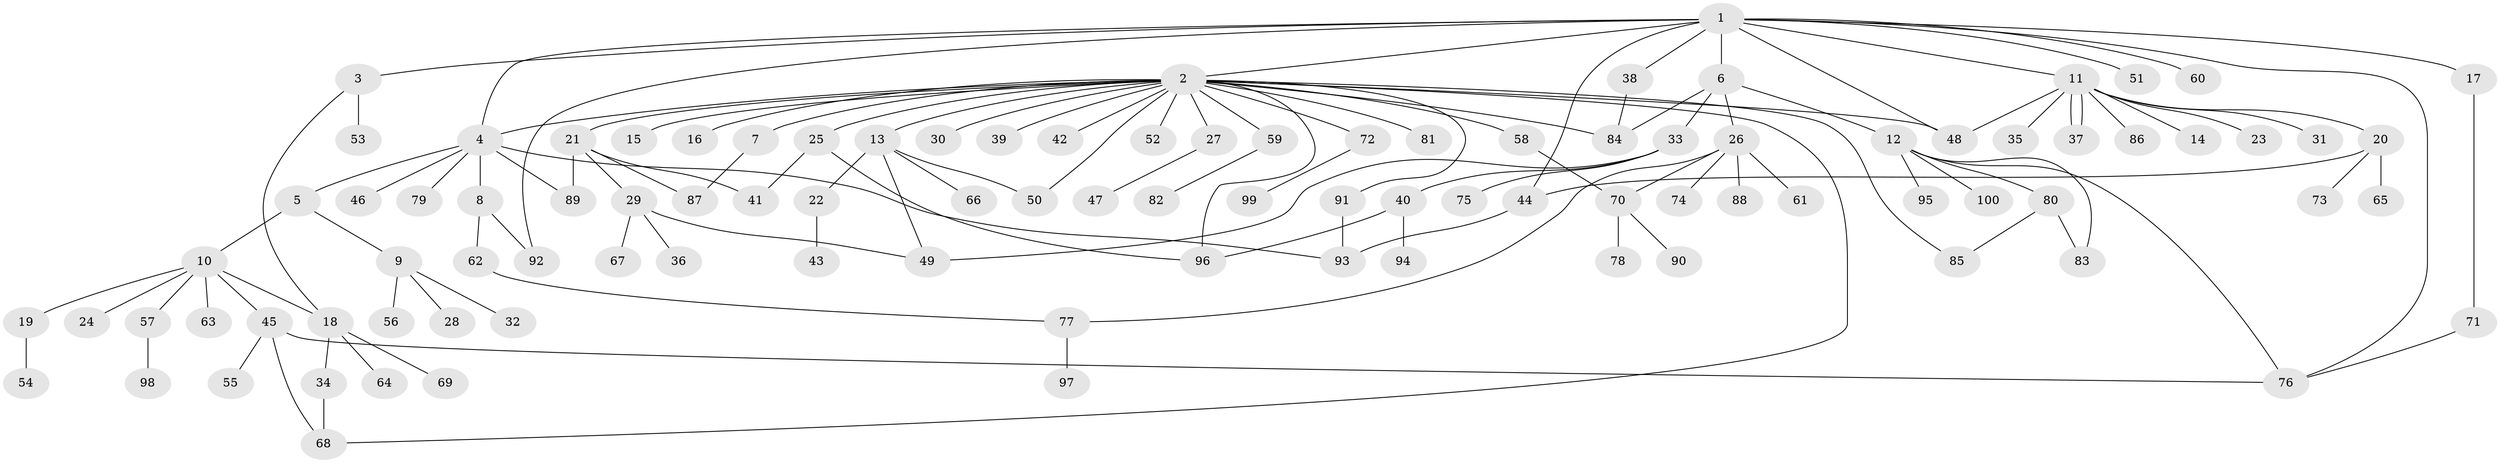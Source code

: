 // Generated by graph-tools (version 1.1) at 2025/25/03/09/25 03:25:56]
// undirected, 100 vertices, 127 edges
graph export_dot {
graph [start="1"]
  node [color=gray90,style=filled];
  1;
  2;
  3;
  4;
  5;
  6;
  7;
  8;
  9;
  10;
  11;
  12;
  13;
  14;
  15;
  16;
  17;
  18;
  19;
  20;
  21;
  22;
  23;
  24;
  25;
  26;
  27;
  28;
  29;
  30;
  31;
  32;
  33;
  34;
  35;
  36;
  37;
  38;
  39;
  40;
  41;
  42;
  43;
  44;
  45;
  46;
  47;
  48;
  49;
  50;
  51;
  52;
  53;
  54;
  55;
  56;
  57;
  58;
  59;
  60;
  61;
  62;
  63;
  64;
  65;
  66;
  67;
  68;
  69;
  70;
  71;
  72;
  73;
  74;
  75;
  76;
  77;
  78;
  79;
  80;
  81;
  82;
  83;
  84;
  85;
  86;
  87;
  88;
  89;
  90;
  91;
  92;
  93;
  94;
  95;
  96;
  97;
  98;
  99;
  100;
  1 -- 2;
  1 -- 3;
  1 -- 4;
  1 -- 6;
  1 -- 11;
  1 -- 17;
  1 -- 38;
  1 -- 44;
  1 -- 48;
  1 -- 51;
  1 -- 60;
  1 -- 76;
  1 -- 92;
  2 -- 4;
  2 -- 7;
  2 -- 13;
  2 -- 15;
  2 -- 16;
  2 -- 21;
  2 -- 25;
  2 -- 27;
  2 -- 30;
  2 -- 39;
  2 -- 42;
  2 -- 48;
  2 -- 50;
  2 -- 52;
  2 -- 58;
  2 -- 59;
  2 -- 68;
  2 -- 72;
  2 -- 81;
  2 -- 84;
  2 -- 85;
  2 -- 91;
  2 -- 96;
  3 -- 18;
  3 -- 53;
  4 -- 5;
  4 -- 8;
  4 -- 46;
  4 -- 79;
  4 -- 89;
  4 -- 93;
  5 -- 9;
  5 -- 10;
  6 -- 12;
  6 -- 26;
  6 -- 33;
  6 -- 84;
  7 -- 87;
  8 -- 62;
  8 -- 92;
  9 -- 28;
  9 -- 32;
  9 -- 56;
  10 -- 18;
  10 -- 19;
  10 -- 24;
  10 -- 45;
  10 -- 57;
  10 -- 63;
  11 -- 14;
  11 -- 20;
  11 -- 23;
  11 -- 31;
  11 -- 35;
  11 -- 37;
  11 -- 37;
  11 -- 48;
  11 -- 86;
  12 -- 76;
  12 -- 80;
  12 -- 83;
  12 -- 95;
  12 -- 100;
  13 -- 22;
  13 -- 49;
  13 -- 50;
  13 -- 66;
  17 -- 71;
  18 -- 34;
  18 -- 64;
  18 -- 69;
  19 -- 54;
  20 -- 44;
  20 -- 65;
  20 -- 73;
  21 -- 29;
  21 -- 41;
  21 -- 87;
  21 -- 89;
  22 -- 43;
  25 -- 41;
  25 -- 96;
  26 -- 61;
  26 -- 70;
  26 -- 74;
  26 -- 77;
  26 -- 88;
  27 -- 47;
  29 -- 36;
  29 -- 49;
  29 -- 67;
  33 -- 40;
  33 -- 49;
  33 -- 75;
  34 -- 68;
  38 -- 84;
  40 -- 94;
  40 -- 96;
  44 -- 93;
  45 -- 55;
  45 -- 68;
  45 -- 76;
  57 -- 98;
  58 -- 70;
  59 -- 82;
  62 -- 77;
  70 -- 78;
  70 -- 90;
  71 -- 76;
  72 -- 99;
  77 -- 97;
  80 -- 83;
  80 -- 85;
  91 -- 93;
}
